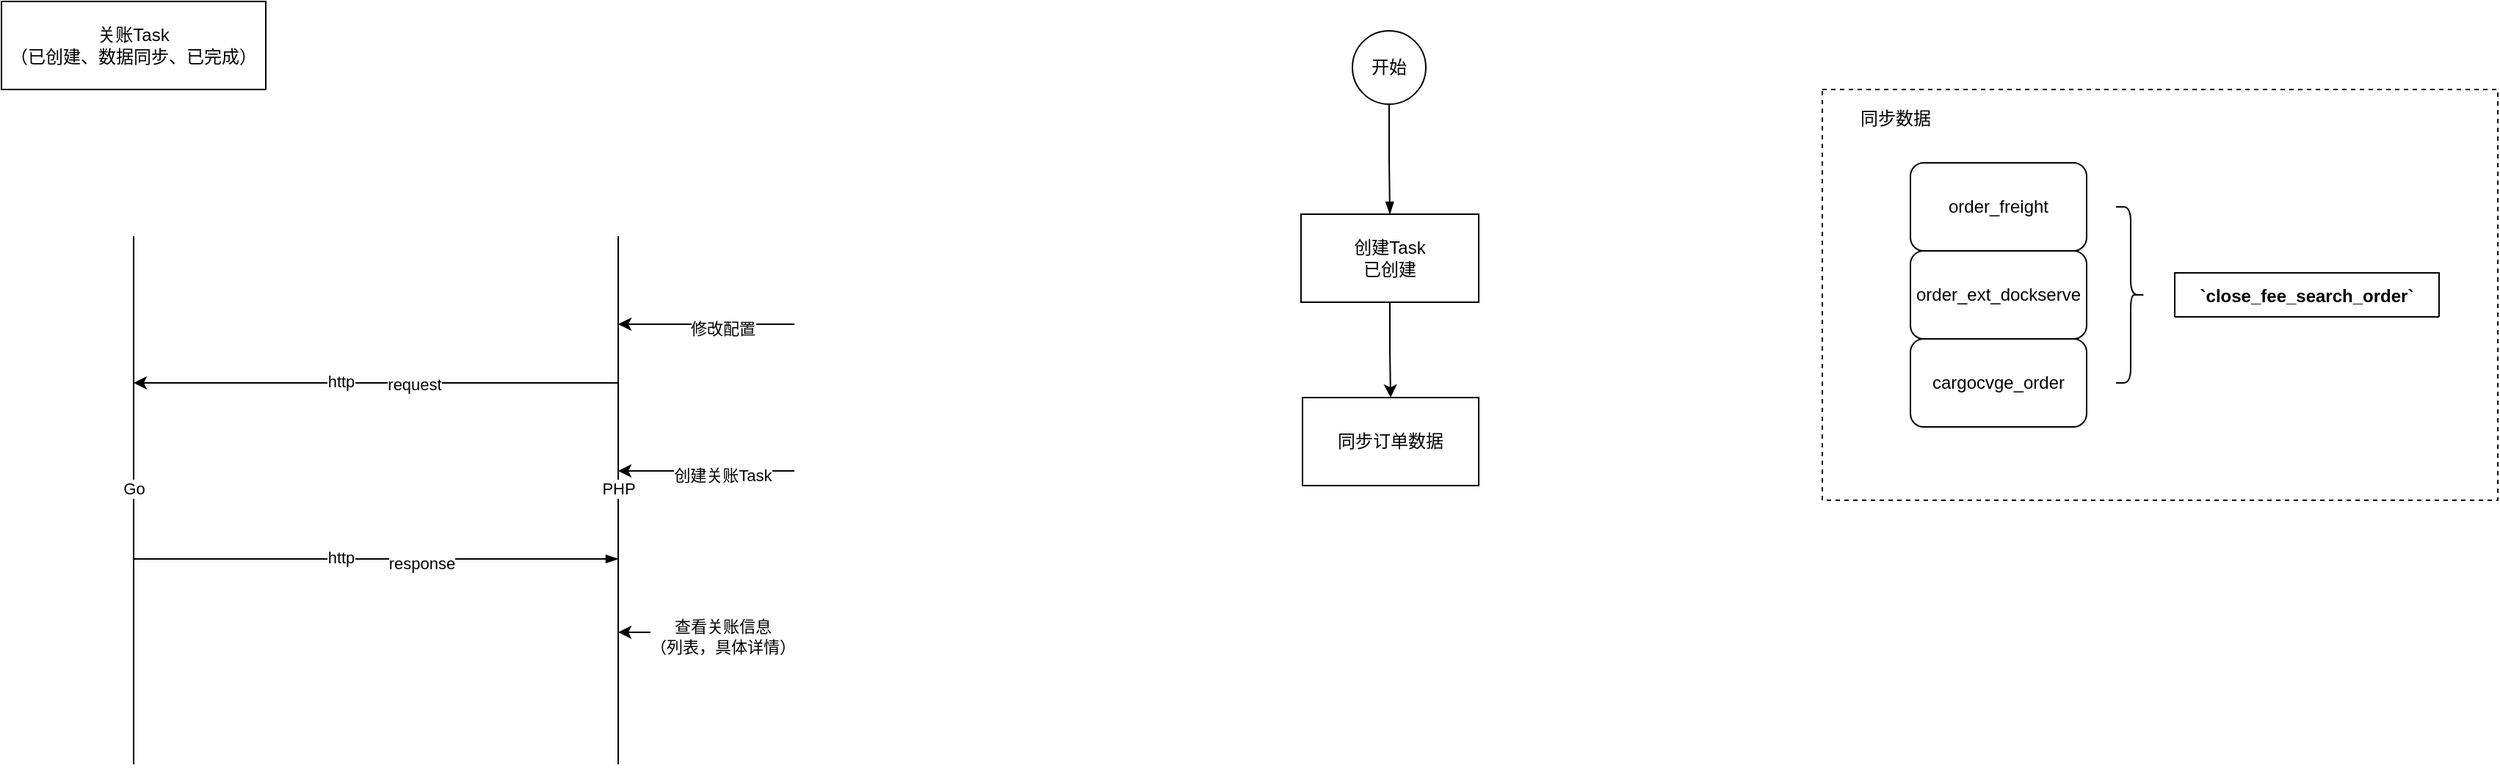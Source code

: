 <mxfile version="14.8.4" type="github">
  <diagram id="bjVNJmv654BV9-0lnCwO" name="第 1 页">
    <mxGraphModel dx="1142" dy="801" grid="1" gridSize="10" guides="1" tooltips="1" connect="1" arrows="1" fold="1" page="1" pageScale="1" pageWidth="827" pageHeight="1169" math="0" shadow="0">
      <root>
        <mxCell id="0" />
        <mxCell id="1" parent="0" />
        <mxCell id="Oo7feSFM17fFjLkw8vc8-86" value="" style="rounded=0;whiteSpace=wrap;html=1;fillColor=none;dashed=1;" vertex="1" parent="1">
          <mxGeometry x="1390" y="230" width="460" height="280" as="geometry" />
        </mxCell>
        <mxCell id="Oo7feSFM17fFjLkw8vc8-2" value="关账Task&lt;br&gt;（已创建、数据同步、已完成）" style="rounded=0;whiteSpace=wrap;html=1;" vertex="1" parent="1">
          <mxGeometry x="150" y="170" width="180" height="60" as="geometry" />
        </mxCell>
        <mxCell id="Oo7feSFM17fFjLkw8vc8-4" value="" style="endArrow=none;html=1;" edge="1" parent="1">
          <mxGeometry width="50" height="50" relative="1" as="geometry">
            <mxPoint x="240" y="690" as="sourcePoint" />
            <mxPoint x="240" y="330" as="targetPoint" />
          </mxGeometry>
        </mxCell>
        <mxCell id="Oo7feSFM17fFjLkw8vc8-5" value="Go" style="edgeLabel;html=1;align=center;verticalAlign=middle;resizable=0;points=[];" vertex="1" connectable="0" parent="Oo7feSFM17fFjLkw8vc8-4">
          <mxGeometry x="0.044" relative="1" as="geometry">
            <mxPoint as="offset" />
          </mxGeometry>
        </mxCell>
        <mxCell id="Oo7feSFM17fFjLkw8vc8-6" value="" style="endArrow=none;html=1;" edge="1" parent="1">
          <mxGeometry width="50" height="50" relative="1" as="geometry">
            <mxPoint x="570" y="690" as="sourcePoint" />
            <mxPoint x="570" y="330" as="targetPoint" />
          </mxGeometry>
        </mxCell>
        <mxCell id="Oo7feSFM17fFjLkw8vc8-7" value="PHP" style="edgeLabel;html=1;align=center;verticalAlign=middle;resizable=0;points=[];" vertex="1" connectable="0" parent="Oo7feSFM17fFjLkw8vc8-6">
          <mxGeometry x="0.044" relative="1" as="geometry">
            <mxPoint as="offset" />
          </mxGeometry>
        </mxCell>
        <mxCell id="Oo7feSFM17fFjLkw8vc8-8" value="" style="endArrow=classic;html=1;" edge="1" parent="1">
          <mxGeometry width="50" height="50" relative="1" as="geometry">
            <mxPoint x="690" y="390" as="sourcePoint" />
            <mxPoint x="570" y="390" as="targetPoint" />
          </mxGeometry>
        </mxCell>
        <mxCell id="Oo7feSFM17fFjLkw8vc8-9" value="修改配置" style="edgeLabel;html=1;align=center;verticalAlign=middle;resizable=0;points=[];" vertex="1" connectable="0" parent="Oo7feSFM17fFjLkw8vc8-8">
          <mxGeometry x="-0.183" y="3" relative="1" as="geometry">
            <mxPoint as="offset" />
          </mxGeometry>
        </mxCell>
        <mxCell id="Oo7feSFM17fFjLkw8vc8-10" value="" style="endArrow=classic;html=1;" edge="1" parent="1">
          <mxGeometry width="50" height="50" relative="1" as="geometry">
            <mxPoint x="690" y="490" as="sourcePoint" />
            <mxPoint x="570" y="490" as="targetPoint" />
          </mxGeometry>
        </mxCell>
        <mxCell id="Oo7feSFM17fFjLkw8vc8-11" value="创建关账Task" style="edgeLabel;html=1;align=center;verticalAlign=middle;resizable=0;points=[];" vertex="1" connectable="0" parent="Oo7feSFM17fFjLkw8vc8-10">
          <mxGeometry x="-0.183" y="3" relative="1" as="geometry">
            <mxPoint as="offset" />
          </mxGeometry>
        </mxCell>
        <mxCell id="Oo7feSFM17fFjLkw8vc8-12" value="" style="endArrow=classic;html=1;" edge="1" parent="1">
          <mxGeometry width="50" height="50" relative="1" as="geometry">
            <mxPoint x="690" y="600" as="sourcePoint" />
            <mxPoint x="570" y="600" as="targetPoint" />
          </mxGeometry>
        </mxCell>
        <mxCell id="Oo7feSFM17fFjLkw8vc8-13" value="查看关账信息&lt;br&gt;（列表，具体详情）" style="edgeLabel;html=1;align=center;verticalAlign=middle;resizable=0;points=[];" vertex="1" connectable="0" parent="Oo7feSFM17fFjLkw8vc8-12">
          <mxGeometry x="-0.183" y="3" relative="1" as="geometry">
            <mxPoint as="offset" />
          </mxGeometry>
        </mxCell>
        <mxCell id="Oo7feSFM17fFjLkw8vc8-15" value="" style="endArrow=classic;html=1;" edge="1" parent="1">
          <mxGeometry width="50" height="50" relative="1" as="geometry">
            <mxPoint x="570" y="430" as="sourcePoint" />
            <mxPoint x="240" y="430" as="targetPoint" />
          </mxGeometry>
        </mxCell>
        <mxCell id="Oo7feSFM17fFjLkw8vc8-16" value="http" style="edgeLabel;html=1;align=center;verticalAlign=middle;resizable=0;points=[];" vertex="1" connectable="0" parent="Oo7feSFM17fFjLkw8vc8-15">
          <mxGeometry x="0.145" y="-1" relative="1" as="geometry">
            <mxPoint as="offset" />
          </mxGeometry>
        </mxCell>
        <mxCell id="Oo7feSFM17fFjLkw8vc8-19" value="request" style="edgeLabel;html=1;align=center;verticalAlign=middle;resizable=0;points=[];" vertex="1" connectable="0" parent="Oo7feSFM17fFjLkw8vc8-15">
          <mxGeometry x="-0.158" y="1" relative="1" as="geometry">
            <mxPoint as="offset" />
          </mxGeometry>
        </mxCell>
        <mxCell id="Oo7feSFM17fFjLkw8vc8-17" value="" style="endArrow=none;html=1;startArrow=blockThin;startFill=1;endFill=0;" edge="1" parent="1">
          <mxGeometry width="50" height="50" relative="1" as="geometry">
            <mxPoint x="570" y="550" as="sourcePoint" />
            <mxPoint x="240" y="550" as="targetPoint" />
          </mxGeometry>
        </mxCell>
        <mxCell id="Oo7feSFM17fFjLkw8vc8-18" value="http" style="edgeLabel;html=1;align=center;verticalAlign=middle;resizable=0;points=[];" vertex="1" connectable="0" parent="Oo7feSFM17fFjLkw8vc8-17">
          <mxGeometry x="0.145" y="-1" relative="1" as="geometry">
            <mxPoint as="offset" />
          </mxGeometry>
        </mxCell>
        <mxCell id="Oo7feSFM17fFjLkw8vc8-20" value="response" style="edgeLabel;html=1;align=center;verticalAlign=middle;resizable=0;points=[];" vertex="1" connectable="0" parent="Oo7feSFM17fFjLkw8vc8-17">
          <mxGeometry x="-0.188" y="3" relative="1" as="geometry">
            <mxPoint as="offset" />
          </mxGeometry>
        </mxCell>
        <mxCell id="Oo7feSFM17fFjLkw8vc8-23" value="" style="edgeStyle=orthogonalEdgeStyle;rounded=0;orthogonalLoop=1;jettySize=auto;html=1;startArrow=none;startFill=0;endArrow=blockThin;endFill=1;" edge="1" parent="1" source="Oo7feSFM17fFjLkw8vc8-21" target="Oo7feSFM17fFjLkw8vc8-22">
          <mxGeometry relative="1" as="geometry" />
        </mxCell>
        <mxCell id="Oo7feSFM17fFjLkw8vc8-21" value="开始" style="ellipse;whiteSpace=wrap;html=1;" vertex="1" parent="1">
          <mxGeometry x="1070" y="190" width="50" height="50" as="geometry" />
        </mxCell>
        <mxCell id="Oo7feSFM17fFjLkw8vc8-27" value="" style="edgeStyle=orthogonalEdgeStyle;rounded=0;orthogonalLoop=1;jettySize=auto;html=1;startArrow=none;startFill=0;endArrow=classic;endFill=1;" edge="1" parent="1" source="Oo7feSFM17fFjLkw8vc8-22" target="Oo7feSFM17fFjLkw8vc8-26">
          <mxGeometry relative="1" as="geometry" />
        </mxCell>
        <mxCell id="Oo7feSFM17fFjLkw8vc8-22" value="创建Task&lt;br&gt;已创建" style="whiteSpace=wrap;html=1;" vertex="1" parent="1">
          <mxGeometry x="1035" y="315" width="121" height="60" as="geometry" />
        </mxCell>
        <mxCell id="Oo7feSFM17fFjLkw8vc8-26" value="同步订单数据" style="whiteSpace=wrap;html=1;" vertex="1" parent="1">
          <mxGeometry x="1036" y="440" width="120" height="60" as="geometry" />
        </mxCell>
        <mxCell id="Oo7feSFM17fFjLkw8vc8-28" value="order_freight" style="rounded=1;whiteSpace=wrap;html=1;" vertex="1" parent="1">
          <mxGeometry x="1450" y="280" width="120" height="60" as="geometry" />
        </mxCell>
        <mxCell id="Oo7feSFM17fFjLkw8vc8-29" value="order_ext_dockserve" style="rounded=1;whiteSpace=wrap;html=1;" vertex="1" parent="1">
          <mxGeometry x="1450" y="340" width="120" height="60" as="geometry" />
        </mxCell>
        <mxCell id="Oo7feSFM17fFjLkw8vc8-30" value="cargocvge_order" style="rounded=1;whiteSpace=wrap;html=1;" vertex="1" parent="1">
          <mxGeometry x="1450" y="400" width="120" height="60" as="geometry" />
        </mxCell>
        <mxCell id="Oo7feSFM17fFjLkw8vc8-32" value="" style="shape=curlyBracket;whiteSpace=wrap;html=1;rounded=1;flipH=1;" vertex="1" parent="1">
          <mxGeometry x="1590" y="310" width="20" height="120" as="geometry" />
        </mxCell>
        <mxCell id="Oo7feSFM17fFjLkw8vc8-47" value="`close_fee_search_order`" style="shape=table;startSize=30;container=1;collapsible=1;childLayout=tableLayout;fixedRows=1;rowLines=0;fontStyle=1;align=center;resizeLast=1;" vertex="1" collapsed="1" parent="1">
          <mxGeometry x="1630" y="355" width="180" height="30" as="geometry">
            <mxRectangle x="1820" y="210" width="560" height="410" as="alternateBounds" />
          </mxGeometry>
        </mxCell>
        <mxCell id="Oo7feSFM17fFjLkw8vc8-48" value="" style="shape=partialRectangle;collapsible=0;dropTarget=0;pointerEvents=0;fillColor=none;points=[[0,0.5],[1,0.5]];portConstraint=eastwest;top=0;left=0;right=0;bottom=0;" vertex="1" parent="Oo7feSFM17fFjLkw8vc8-47">
          <mxGeometry y="30" width="560" height="30" as="geometry" />
        </mxCell>
        <mxCell id="Oo7feSFM17fFjLkw8vc8-49" value="" style="shape=partialRectangle;overflow=hidden;connectable=0;fillColor=none;top=0;left=0;bottom=0;right=0;" vertex="1" parent="Oo7feSFM17fFjLkw8vc8-48">
          <mxGeometry width="30" height="30" as="geometry" />
        </mxCell>
        <mxCell id="Oo7feSFM17fFjLkw8vc8-50" value="`id` int(11) unsigned NOT NULL AUTO_INCREMENT" style="shape=partialRectangle;overflow=hidden;connectable=0;fillColor=none;top=0;left=0;bottom=0;right=0;align=left;spacingLeft=6;" vertex="1" parent="Oo7feSFM17fFjLkw8vc8-48">
          <mxGeometry x="30" width="530" height="30" as="geometry" />
        </mxCell>
        <mxCell id="Oo7feSFM17fFjLkw8vc8-51" value="" style="shape=partialRectangle;collapsible=0;dropTarget=0;pointerEvents=0;fillColor=none;points=[[0,0.5],[1,0.5]];portConstraint=eastwest;top=0;left=0;right=0;bottom=0;" vertex="1" parent="Oo7feSFM17fFjLkw8vc8-47">
          <mxGeometry y="60" width="560" height="30" as="geometry" />
        </mxCell>
        <mxCell id="Oo7feSFM17fFjLkw8vc8-52" value="" style="shape=partialRectangle;overflow=hidden;connectable=0;fillColor=none;top=0;left=0;bottom=0;right=0;" vertex="1" parent="Oo7feSFM17fFjLkw8vc8-51">
          <mxGeometry width="30" height="30" as="geometry" />
        </mxCell>
        <mxCell id="Oo7feSFM17fFjLkw8vc8-53" value="`order_id` int(11) NOT NULL DEFAULT &#39;0&#39; COMMENT &#39;订单id&#39;" style="shape=partialRectangle;overflow=hidden;connectable=0;fillColor=none;top=0;left=0;bottom=0;right=0;align=left;spacingLeft=6;" vertex="1" parent="Oo7feSFM17fFjLkw8vc8-51">
          <mxGeometry x="30" width="530" height="30" as="geometry" />
        </mxCell>
        <mxCell id="Oo7feSFM17fFjLkw8vc8-54" value="" style="shape=partialRectangle;collapsible=0;dropTarget=0;pointerEvents=0;fillColor=none;points=[[0,0.5],[1,0.5]];portConstraint=eastwest;top=0;left=0;right=0;bottom=0;" vertex="1" parent="Oo7feSFM17fFjLkw8vc8-47">
          <mxGeometry y="90" width="560" height="30" as="geometry" />
        </mxCell>
        <mxCell id="Oo7feSFM17fFjLkw8vc8-55" value="" style="shape=partialRectangle;overflow=hidden;connectable=0;fillColor=none;top=0;left=0;bottom=0;right=0;" vertex="1" parent="Oo7feSFM17fFjLkw8vc8-54">
          <mxGeometry width="30" height="30" as="geometry" />
        </mxCell>
        <mxCell id="Oo7feSFM17fFjLkw8vc8-56" value="`tidan_code` varchar(64) NOT NULL DEFAULT &#39;&#39; COMMENT &#39;提单号&#39;" style="shape=partialRectangle;overflow=hidden;connectable=0;fillColor=none;top=0;left=0;bottom=0;right=0;align=left;spacingLeft=6;" vertex="1" parent="Oo7feSFM17fFjLkw8vc8-54">
          <mxGeometry x="30" width="530" height="30" as="geometry" />
        </mxCell>
        <mxCell id="Oo7feSFM17fFjLkw8vc8-57" value="" style="shape=partialRectangle;collapsible=0;dropTarget=0;pointerEvents=0;fillColor=none;points=[[0,0.5],[1,0.5]];portConstraint=eastwest;top=0;left=0;right=0;bottom=0;" vertex="1" parent="Oo7feSFM17fFjLkw8vc8-47">
          <mxGeometry y="120" width="560" height="30" as="geometry" />
        </mxCell>
        <mxCell id="Oo7feSFM17fFjLkw8vc8-58" value="" style="shape=partialRectangle;overflow=hidden;connectable=0;fillColor=none;top=0;left=0;bottom=0;right=0;" vertex="1" parent="Oo7feSFM17fFjLkw8vc8-57">
          <mxGeometry width="30" height="30" as="geometry" />
        </mxCell>
        <mxCell id="Oo7feSFM17fFjLkw8vc8-59" value="`order_type` varchar(16) NOT NULL DEFAULT &#39;&#39; COMMENT &#39;订单类型&#39;" style="shape=partialRectangle;overflow=hidden;connectable=0;fillColor=none;top=0;left=0;bottom=0;right=0;align=left;spacingLeft=6;" vertex="1" parent="Oo7feSFM17fFjLkw8vc8-57">
          <mxGeometry x="30" width="530" height="30" as="geometry" />
        </mxCell>
        <mxCell id="Oo7feSFM17fFjLkw8vc8-60" value="" style="shape=partialRectangle;collapsible=0;dropTarget=0;pointerEvents=0;fillColor=none;points=[[0,0.5],[1,0.5]];portConstraint=eastwest;top=0;left=0;right=0;bottom=0;" vertex="1" parent="Oo7feSFM17fFjLkw8vc8-47">
          <mxGeometry y="150" width="560" height="30" as="geometry" />
        </mxCell>
        <mxCell id="Oo7feSFM17fFjLkw8vc8-61" value="" style="shape=partialRectangle;overflow=hidden;connectable=0;fillColor=none;top=0;left=0;bottom=0;right=0;" vertex="1" parent="Oo7feSFM17fFjLkw8vc8-60">
          <mxGeometry width="30" height="30" as="geometry" />
        </mxCell>
        <mxCell id="Oo7feSFM17fFjLkw8vc8-62" value="`tim` date DEFAULT NULL COMMENT &#39;搜索时间&#39;" style="shape=partialRectangle;overflow=hidden;connectable=0;fillColor=none;top=0;left=0;bottom=0;right=0;align=left;spacingLeft=6;" vertex="1" parent="Oo7feSFM17fFjLkw8vc8-60">
          <mxGeometry x="30" width="530" height="30" as="geometry" />
        </mxCell>
        <mxCell id="Oo7feSFM17fFjLkw8vc8-63" value="" style="shape=partialRectangle;collapsible=0;dropTarget=0;pointerEvents=0;fillColor=none;points=[[0,0.5],[1,0.5]];portConstraint=eastwest;top=0;left=0;right=0;bottom=0;" vertex="1" parent="Oo7feSFM17fFjLkw8vc8-47">
          <mxGeometry y="180" width="560" height="30" as="geometry" />
        </mxCell>
        <mxCell id="Oo7feSFM17fFjLkw8vc8-64" value="" style="shape=partialRectangle;overflow=hidden;connectable=0;fillColor=none;top=0;left=0;bottom=0;right=0;" vertex="1" parent="Oo7feSFM17fFjLkw8vc8-63">
          <mxGeometry width="30" height="30" as="geometry" />
        </mxCell>
        <mxCell id="Oo7feSFM17fFjLkw8vc8-65" value="`is_close` tinyint(2) NOT NULL DEFAULT &#39;0&#39; COMMENT &#39;订单是否关账&#39;" style="shape=partialRectangle;overflow=hidden;connectable=0;fillColor=none;top=0;left=0;bottom=0;right=0;align=left;spacingLeft=6;" vertex="1" parent="Oo7feSFM17fFjLkw8vc8-63">
          <mxGeometry x="30" width="530" height="30" as="geometry" />
        </mxCell>
        <mxCell id="Oo7feSFM17fFjLkw8vc8-66" value="" style="shape=partialRectangle;collapsible=0;dropTarget=0;pointerEvents=0;fillColor=none;points=[[0,0.5],[1,0.5]];portConstraint=eastwest;top=0;left=0;right=0;bottom=0;" vertex="1" parent="Oo7feSFM17fFjLkw8vc8-47">
          <mxGeometry y="210" width="560" height="30" as="geometry" />
        </mxCell>
        <mxCell id="Oo7feSFM17fFjLkw8vc8-67" value="" style="shape=partialRectangle;overflow=hidden;connectable=0;fillColor=none;top=0;left=0;bottom=0;right=0;" vertex="1" parent="Oo7feSFM17fFjLkw8vc8-66">
          <mxGeometry width="30" height="30" as="geometry" />
        </mxCell>
        <mxCell id="Oo7feSFM17fFjLkw8vc8-68" value="`create_time` timestamp NOT NULL DEFAULT CURRENT_TIMESTAMP COMMENT &#39;创建时间&#39;" style="shape=partialRectangle;overflow=hidden;connectable=0;fillColor=none;top=0;left=0;bottom=0;right=0;align=left;spacingLeft=6;" vertex="1" parent="Oo7feSFM17fFjLkw8vc8-66">
          <mxGeometry x="30" width="530" height="30" as="geometry" />
        </mxCell>
        <mxCell id="Oo7feSFM17fFjLkw8vc8-69" value="" style="shape=partialRectangle;collapsible=0;dropTarget=0;pointerEvents=0;fillColor=none;points=[[0,0.5],[1,0.5]];portConstraint=eastwest;top=0;left=0;right=0;bottom=0;" vertex="1" parent="Oo7feSFM17fFjLkw8vc8-47">
          <mxGeometry y="240" width="560" height="30" as="geometry" />
        </mxCell>
        <mxCell id="Oo7feSFM17fFjLkw8vc8-70" value="" style="shape=partialRectangle;overflow=hidden;connectable=0;fillColor=none;top=0;left=0;bottom=0;right=0;" vertex="1" parent="Oo7feSFM17fFjLkw8vc8-69">
          <mxGeometry width="30" height="30" as="geometry" />
        </mxCell>
        <mxCell id="Oo7feSFM17fFjLkw8vc8-71" value="`fee_is_close` tinyint(2) DEFAULT &#39;0&#39; COMMENT &#39;费用是否关账&#39;" style="shape=partialRectangle;overflow=hidden;connectable=0;fillColor=none;top=0;left=0;bottom=0;right=0;align=left;spacingLeft=6;" vertex="1" parent="Oo7feSFM17fFjLkw8vc8-69">
          <mxGeometry x="30" width="530" height="30" as="geometry" />
        </mxCell>
        <mxCell id="Oo7feSFM17fFjLkw8vc8-72" value="" style="shape=partialRectangle;collapsible=0;dropTarget=0;pointerEvents=0;fillColor=none;points=[[0,0.5],[1,0.5]];portConstraint=eastwest;top=0;left=0;right=0;bottom=0;" vertex="1" parent="Oo7feSFM17fFjLkw8vc8-47">
          <mxGeometry y="270" width="560" height="30" as="geometry" />
        </mxCell>
        <mxCell id="Oo7feSFM17fFjLkw8vc8-73" value="" style="shape=partialRectangle;overflow=hidden;connectable=0;fillColor=none;top=0;left=0;bottom=0;right=0;" vertex="1" parent="Oo7feSFM17fFjLkw8vc8-72">
          <mxGeometry width="30" height="30" as="geometry" />
        </mxCell>
        <mxCell id="Oo7feSFM17fFjLkw8vc8-74" value="`is_close_ing` tinyint(2) NOT NULL DEFAULT &#39;0&#39;" style="shape=partialRectangle;overflow=hidden;connectable=0;fillColor=none;top=0;left=0;bottom=0;right=0;align=left;spacingLeft=6;" vertex="1" parent="Oo7feSFM17fFjLkw8vc8-72">
          <mxGeometry x="30" width="530" height="30" as="geometry" />
        </mxCell>
        <mxCell id="Oo7feSFM17fFjLkw8vc8-75" value="" style="shape=partialRectangle;collapsible=0;dropTarget=0;pointerEvents=0;fillColor=none;points=[[0,0.5],[1,0.5]];portConstraint=eastwest;top=0;left=0;right=0;bottom=0;" vertex="1" parent="Oo7feSFM17fFjLkw8vc8-47">
          <mxGeometry y="300" width="560" height="30" as="geometry" />
        </mxCell>
        <mxCell id="Oo7feSFM17fFjLkw8vc8-76" value="" style="shape=partialRectangle;overflow=hidden;connectable=0;fillColor=none;top=0;left=0;bottom=0;right=0;" vertex="1" parent="Oo7feSFM17fFjLkw8vc8-75">
          <mxGeometry width="30" height="30" as="geometry" />
        </mxCell>
        <mxCell id="Oo7feSFM17fFjLkw8vc8-77" value="UNIQUE KEY `unique_order_id_type` (`order_id`,`order_type`)" style="shape=partialRectangle;overflow=hidden;connectable=0;fillColor=none;top=0;left=0;bottom=0;right=0;align=left;spacingLeft=6;" vertex="1" parent="Oo7feSFM17fFjLkw8vc8-75">
          <mxGeometry x="30" width="530" height="30" as="geometry" />
        </mxCell>
        <mxCell id="Oo7feSFM17fFjLkw8vc8-78" value="" style="shape=partialRectangle;collapsible=0;dropTarget=0;pointerEvents=0;fillColor=none;points=[[0,0.5],[1,0.5]];portConstraint=eastwest;top=0;left=0;right=0;bottom=0;" vertex="1" parent="Oo7feSFM17fFjLkw8vc8-47">
          <mxGeometry y="330" width="560" height="30" as="geometry" />
        </mxCell>
        <mxCell id="Oo7feSFM17fFjLkw8vc8-79" value="" style="shape=partialRectangle;overflow=hidden;connectable=0;fillColor=none;top=0;left=0;bottom=0;right=0;" vertex="1" parent="Oo7feSFM17fFjLkw8vc8-78">
          <mxGeometry width="30" height="30" as="geometry" />
        </mxCell>
        <mxCell id="Oo7feSFM17fFjLkw8vc8-80" value="KEY `idx_order_id_type` (`order_id`,`order_type`)" style="shape=partialRectangle;overflow=hidden;connectable=0;fillColor=none;top=0;left=0;bottom=0;right=0;align=left;spacingLeft=6;" vertex="1" parent="Oo7feSFM17fFjLkw8vc8-78">
          <mxGeometry x="30" width="530" height="30" as="geometry" />
        </mxCell>
        <mxCell id="Oo7feSFM17fFjLkw8vc8-81" value="" style="shape=partialRectangle;collapsible=0;dropTarget=0;pointerEvents=0;fillColor=none;points=[[0,0.5],[1,0.5]];portConstraint=eastwest;top=0;left=0;right=0;bottom=0;" vertex="1" parent="Oo7feSFM17fFjLkw8vc8-47">
          <mxGeometry y="360" width="560" height="30" as="geometry" />
        </mxCell>
        <mxCell id="Oo7feSFM17fFjLkw8vc8-82" value="" style="shape=partialRectangle;overflow=hidden;connectable=0;fillColor=none;top=0;left=0;bottom=0;right=0;" vertex="1" parent="Oo7feSFM17fFjLkw8vc8-81">
          <mxGeometry width="30" height="30" as="geometry" />
        </mxCell>
        <mxCell id="Oo7feSFM17fFjLkw8vc8-83" value="KEY `idx_fee_is_close_tim` (`fee_is_close`,`tim`)" style="shape=partialRectangle;overflow=hidden;connectable=0;fillColor=none;top=0;left=0;bottom=0;right=0;align=left;spacingLeft=6;" vertex="1" parent="Oo7feSFM17fFjLkw8vc8-81">
          <mxGeometry x="30" width="530" height="30" as="geometry" />
        </mxCell>
        <mxCell id="Oo7feSFM17fFjLkw8vc8-87" value="同步数据" style="text;html=1;strokeColor=none;fillColor=none;align=center;verticalAlign=middle;whiteSpace=wrap;rounded=0;" vertex="1" parent="1">
          <mxGeometry x="1410" y="240" width="60" height="20" as="geometry" />
        </mxCell>
      </root>
    </mxGraphModel>
  </diagram>
</mxfile>
